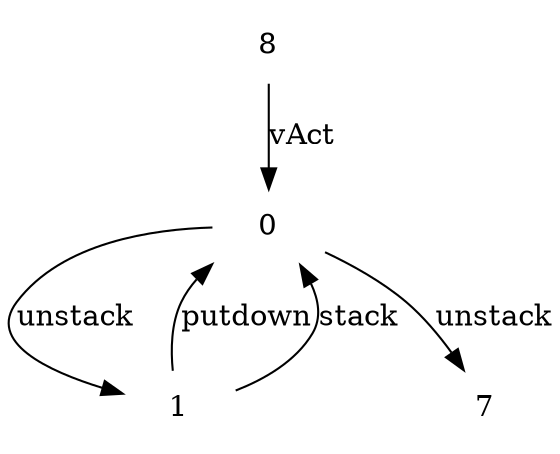 digraph G {
    node [shape=plaintext]
8->0[label = "vAct"]
0->1[label = "unstack"]0->7[label = "unstack"]
1->0[label = "putdown"]
1->0[label = "stack"]

}